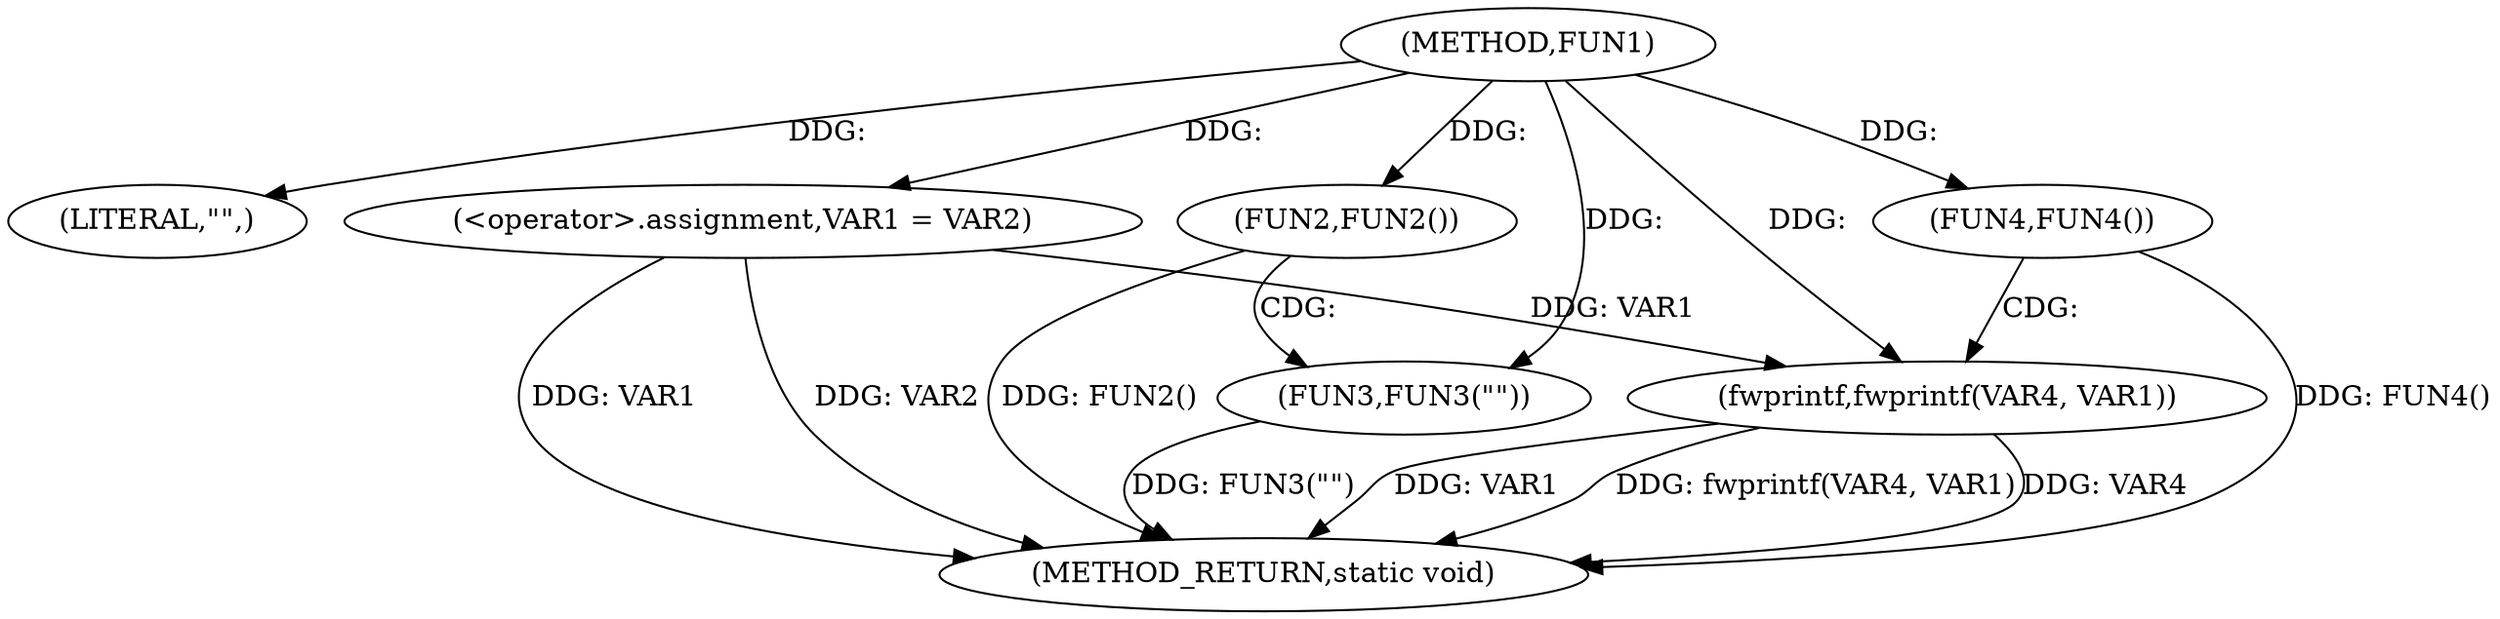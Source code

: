 digraph FUN1 {  
"1000100" [label = "(METHOD,FUN1)" ]
"1000120" [label = "(METHOD_RETURN,static void)" ]
"1000103" [label = "(LITERAL,\"\",)" ]
"1000104" [label = "(<operator>.assignment,VAR1 = VAR2)" ]
"1000108" [label = "(FUN2,FUN2())" ]
"1000110" [label = "(FUN3,FUN3(\"\"))" ]
"1000115" [label = "(FUN4,FUN4())" ]
"1000117" [label = "(fwprintf,fwprintf(VAR4, VAR1))" ]
  "1000117" -> "1000120"  [ label = "DDG: fwprintf(VAR4, VAR1)"] 
  "1000108" -> "1000120"  [ label = "DDG: FUN2()"] 
  "1000104" -> "1000120"  [ label = "DDG: VAR1"] 
  "1000115" -> "1000120"  [ label = "DDG: FUN4()"] 
  "1000117" -> "1000120"  [ label = "DDG: VAR4"] 
  "1000110" -> "1000120"  [ label = "DDG: FUN3(\"\")"] 
  "1000117" -> "1000120"  [ label = "DDG: VAR1"] 
  "1000104" -> "1000120"  [ label = "DDG: VAR2"] 
  "1000100" -> "1000103"  [ label = "DDG: "] 
  "1000100" -> "1000104"  [ label = "DDG: "] 
  "1000100" -> "1000108"  [ label = "DDG: "] 
  "1000100" -> "1000110"  [ label = "DDG: "] 
  "1000100" -> "1000115"  [ label = "DDG: "] 
  "1000100" -> "1000117"  [ label = "DDG: "] 
  "1000104" -> "1000117"  [ label = "DDG: VAR1"] 
  "1000108" -> "1000110"  [ label = "CDG: "] 
  "1000115" -> "1000117"  [ label = "CDG: "] 
}
